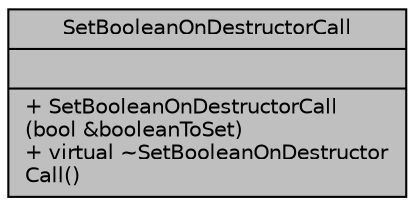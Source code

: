 digraph "SetBooleanOnDestructorCall"
{
 // LATEX_PDF_SIZE
  edge [fontname="Helvetica",fontsize="10",labelfontname="Helvetica",labelfontsize="10"];
  node [fontname="Helvetica",fontsize="10",shape=record];
  Node1 [label="{SetBooleanOnDestructorCall\n||+  SetBooleanOnDestructorCall\l(bool &booleanToSet)\l+ virtual ~SetBooleanOnDestructor\lCall()\l}",height=0.2,width=0.4,color="black", fillcolor="grey75", style="filled", fontcolor="black",tooltip=" "];
}
